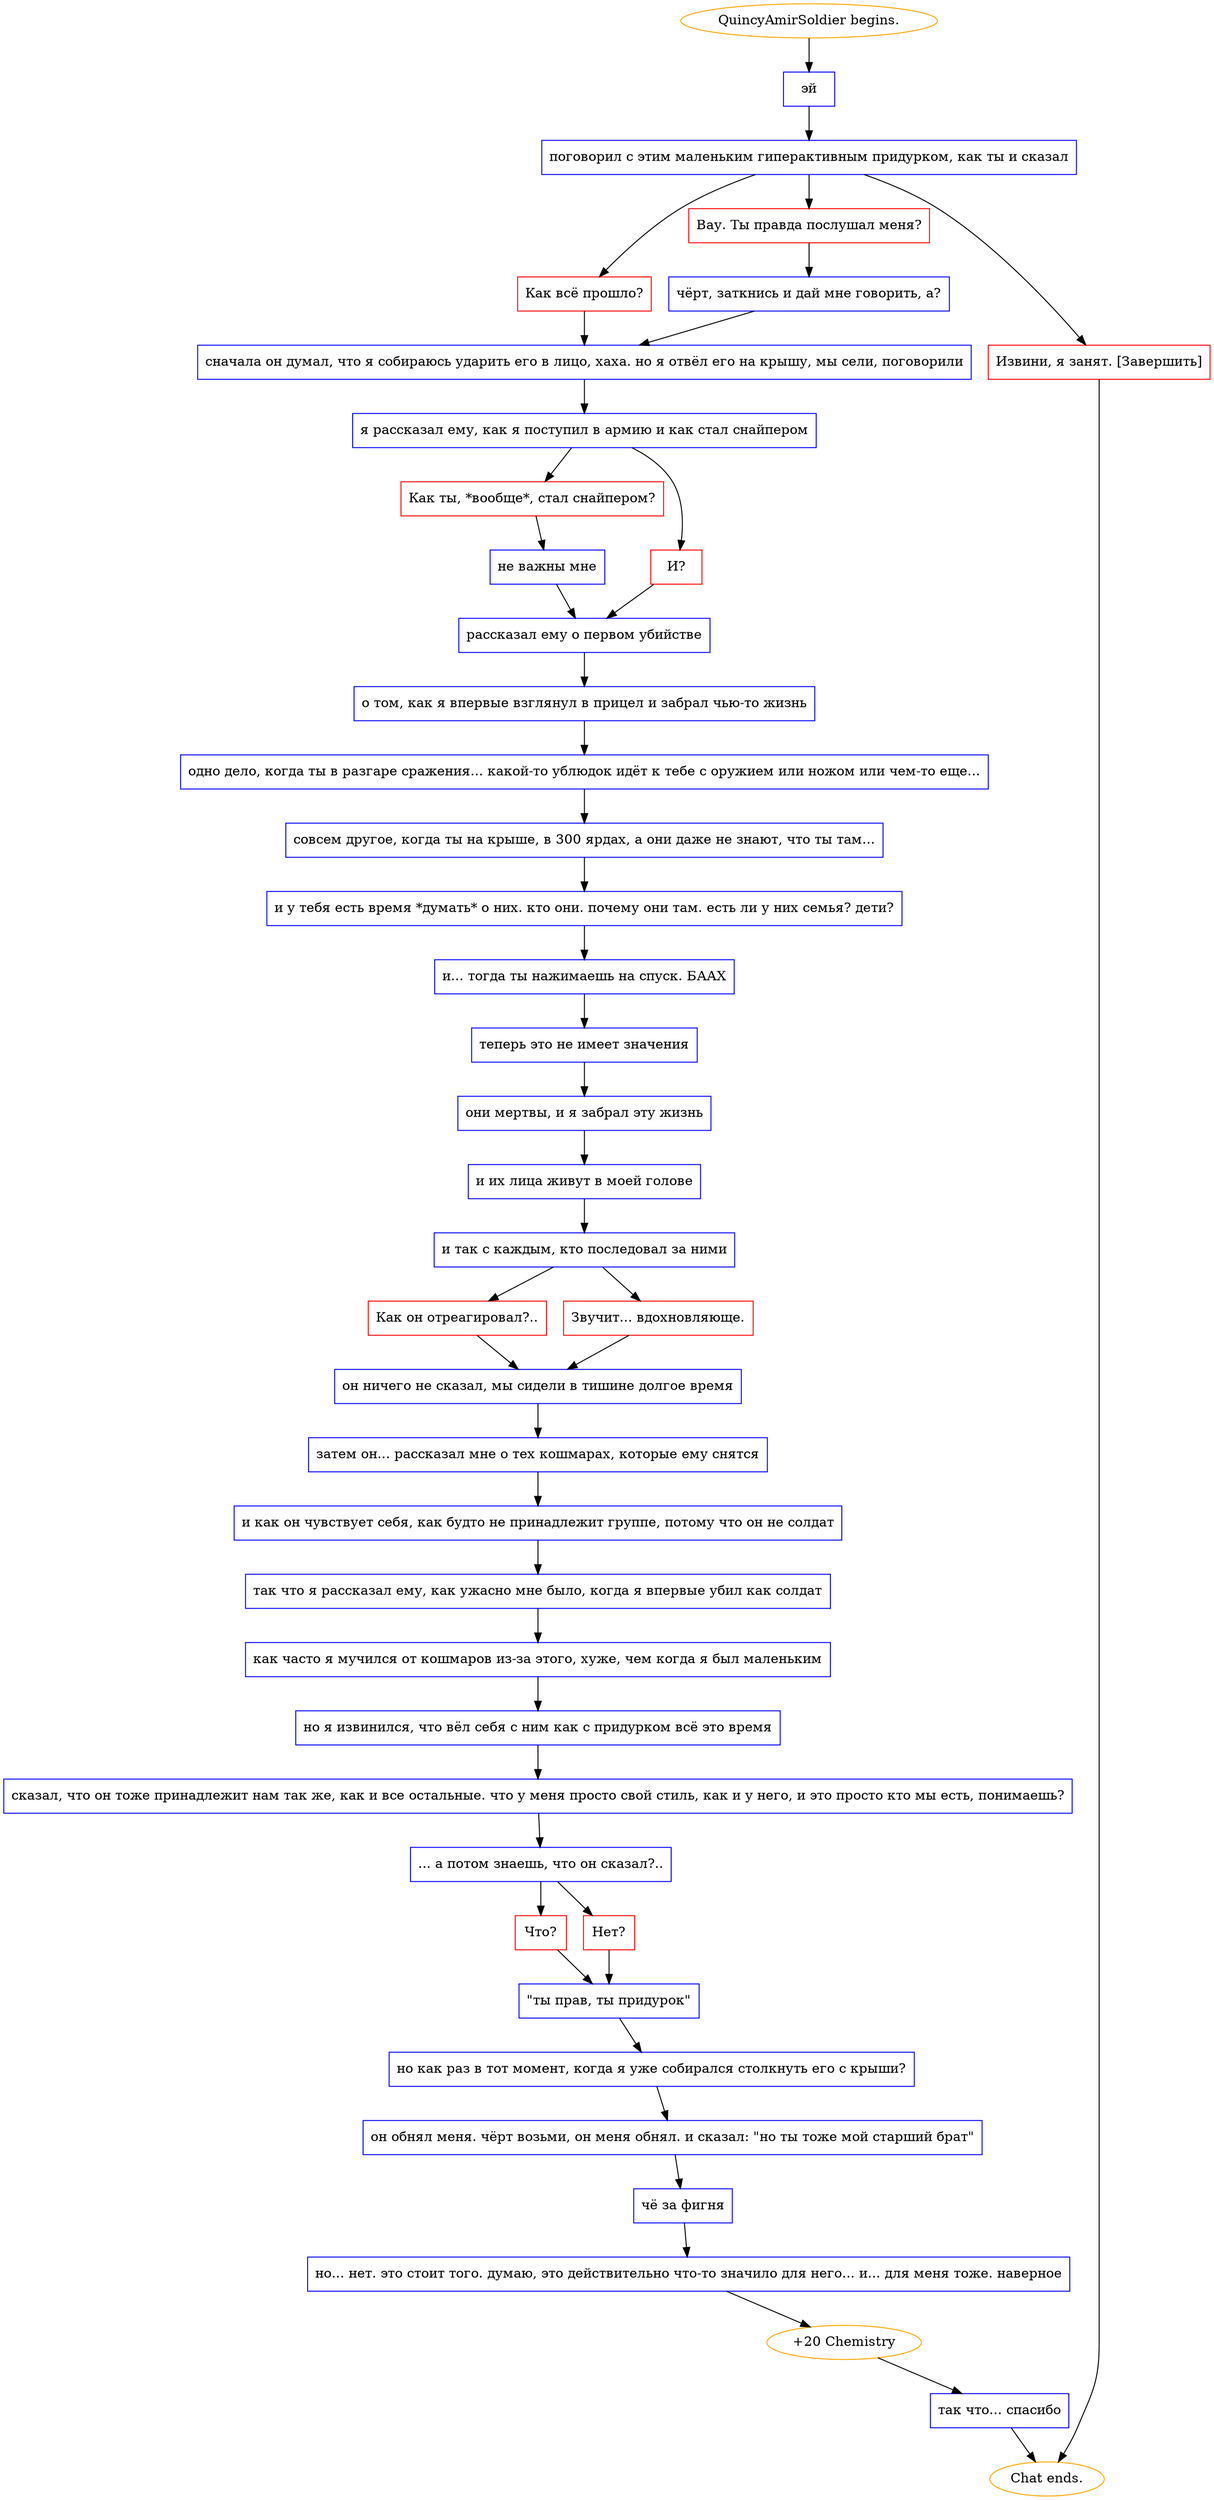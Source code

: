 digraph {
	"QuincyAmirSoldier begins." [color=orange];
		"QuincyAmirSoldier begins." -> j1198047416;
	j1198047416 [label="эй",shape=box,color=blue];
		j1198047416 -> j1828598944;
	j1828598944 [label="поговорил с этим маленьким гиперактивным придурком, как ты и сказал",shape=box,color=blue];
		j1828598944 -> j1862784848;
		j1828598944 -> j2339997944;
		j1828598944 -> j3036647310;
	j1862784848 [label="Как всё прошло?",shape=box,color=red];
		j1862784848 -> j4171809775;
	j2339997944 [label="Вау. Ты правда послушал меня?",shape=box,color=red];
		j2339997944 -> j1134544636;
	j3036647310 [label="Извини, я занят. [Завершить]",shape=box,color=red];
		j3036647310 -> "Chat ends.";
	j4171809775 [label="сначала он думал, что я собираюсь ударить его в лицо, хаха. но я отвёл его на крышу, мы сели, поговорили",shape=box,color=blue];
		j4171809775 -> j3639973167;
	j1134544636 [label="чёрт, заткнись и дай мне говорить, а?",shape=box,color=blue];
		j1134544636 -> j4171809775;
	"Chat ends." [color=orange];
	j3639973167 [label="я рассказал ему, как я поступил в армию и как стал снайпером",shape=box,color=blue];
		j3639973167 -> j2490372122;
		j3639973167 -> j903320945;
	j2490372122 [label="Как ты, *вообще*, стал снайпером?",shape=box,color=red];
		j2490372122 -> j652302818;
	j903320945 [label="И?",shape=box,color=red];
		j903320945 -> j2609445173;
	j652302818 [label="не важны мне",shape=box,color=blue];
		j652302818 -> j2609445173;
	j2609445173 [label="рассказал ему о первом убийстве",shape=box,color=blue];
		j2609445173 -> j2205367003;
	j2205367003 [label="о том, как я впервые взглянул в прицел и забрал чью-то жизнь",shape=box,color=blue];
		j2205367003 -> j2869075874;
	j2869075874 [label="одно дело, когда ты в разгаре сражения... какой-то ублюдок идёт к тебе с оружием или ножом или чем-то еще...",shape=box,color=blue];
		j2869075874 -> j391393761;
	j391393761 [label="совсем другое, когда ты на крыше, в 300 ярдах, а они даже не знают, что ты там...",shape=box,color=blue];
		j391393761 -> j2801909598;
	j2801909598 [label="и у тебя есть время *думать* о них. кто они. почему они там. есть ли у них семья? дети?",shape=box,color=blue];
		j2801909598 -> j3657519703;
	j3657519703 [label="и... тогда ты нажимаешь на спуск. БААХ",shape=box,color=blue];
		j3657519703 -> j524238896;
	j524238896 [label="теперь это не имеет значения",shape=box,color=blue];
		j524238896 -> j4258902372;
	j4258902372 [label="они мертвы, и я забрал эту жизнь",shape=box,color=blue];
		j4258902372 -> j1239691880;
	j1239691880 [label="и их лица живут в моей голове",shape=box,color=blue];
		j1239691880 -> j512945707;
	j512945707 [label="и так с каждым, кто последовал за ними",shape=box,color=blue];
		j512945707 -> j2524054050;
		j512945707 -> j1517292947;
	j2524054050 [label="Как он отреагировал?..",shape=box,color=red];
		j2524054050 -> j2122586713;
	j1517292947 [label="Звучит... вдохновляюще.",shape=box,color=red];
		j1517292947 -> j2122586713;
	j2122586713 [label="он ничего не сказал, мы сидели в тишине долгое время",shape=box,color=blue];
		j2122586713 -> j798959445;
	j798959445 [label="затем он... рассказал мне о тех кошмарах, которые ему снятся",shape=box,color=blue];
		j798959445 -> j2701854252;
	j2701854252 [label="и как он чувствует себя, как будто не принадлежит группе, потому что он не солдат",shape=box,color=blue];
		j2701854252 -> j1745574881;
	j1745574881 [label="так что я рассказал ему, как ужасно мне было, когда я впервые убил как солдат",shape=box,color=blue];
		j1745574881 -> j3099512141;
	j3099512141 [label="как часто я мучился от кошмаров из-за этого, хуже, чем когда я был маленьким",shape=box,color=blue];
		j3099512141 -> j335872333;
	j335872333 [label="но я извинился, что вёл себя с ним как с придурком всё это время",shape=box,color=blue];
		j335872333 -> j3200289088;
	j3200289088 [label="сказал, что он тоже принадлежит нам так же, как и все остальные. что у меня просто свой стиль, как и у него, и это просто кто мы есть, понимаешь?",shape=box,color=blue];
		j3200289088 -> j2450762537;
	j2450762537 [label="... а потом знаешь, что он сказал?..",shape=box,color=blue];
		j2450762537 -> j1590976854;
		j2450762537 -> j3157888922;
	j1590976854 [label="Что?",shape=box,color=red];
		j1590976854 -> j3481643982;
	j3157888922 [label="Нет?",shape=box,color=red];
		j3157888922 -> j3481643982;
	j3481643982 [label="\"ты прав, ты придурок\"",shape=box,color=blue];
		j3481643982 -> j3927231574;
	j3927231574 [label="но как раз в тот момент, когда я уже собирался столкнуть его с крыши?",shape=box,color=blue];
		j3927231574 -> j833420436;
	j833420436 [label="он обнял меня. чёрт возьми, он меня обнял. и сказал: \"но ты тоже мой старший брат\"",shape=box,color=blue];
		j833420436 -> j1470208321;
	j1470208321 [label="чё за фигня",shape=box,color=blue];
		j1470208321 -> j1914963902;
	j1914963902 [label="но... нет. это стоит того. думаю, это действительно что-то значило для него... и... для меня тоже. наверное",shape=box,color=blue];
		j1914963902 -> j244708872;
	j244708872 [label="+20 Chemistry",color=orange];
		j244708872 -> j2218085063;
	j2218085063 [label="так что... спасибо",shape=box,color=blue];
		j2218085063 -> "Chat ends.";
}